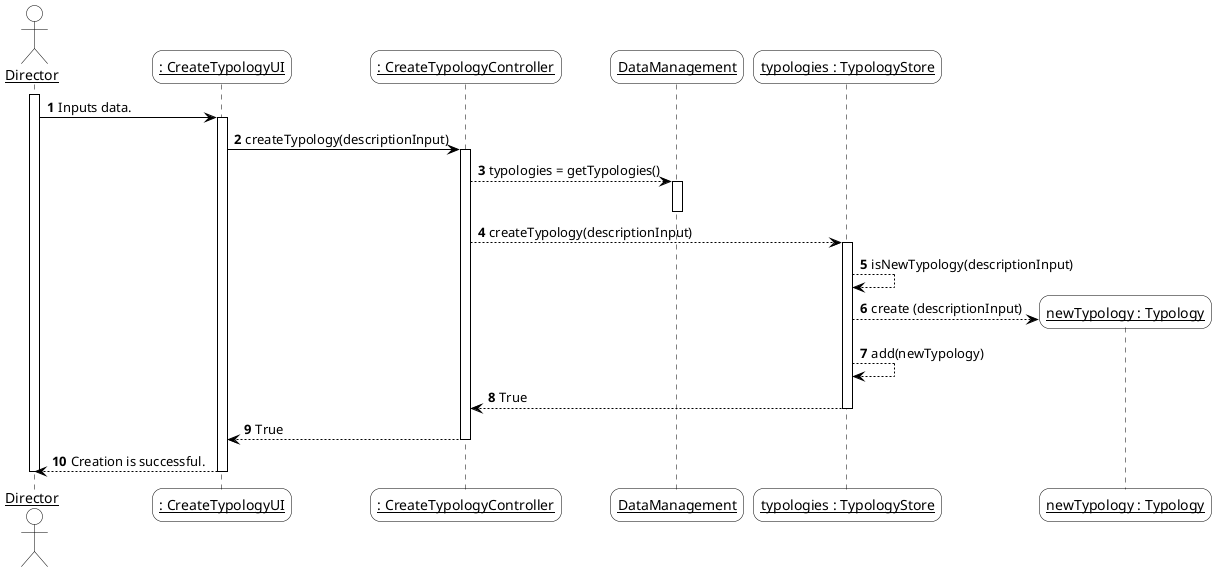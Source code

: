 @startuml
'https://plantuml.com/sequence-diagramskinparam sequenceArrowThickness 2
skinparam roundcorner 20
skinparam maxmessagesize 0
skinparam sequenceParticipant underline
skinparam sequence {
ArrowColor black
ActorBorderColor #black
LifeLineBorderColor black
LifeLineBackgroundColor white
ParticipantBorderColor black
ParticipantBackgroundColor #transparent
ParticipantFontName Aapex
ParticipantFontSize 14
ParticipantFontColor black
ActorBackgroundColor #transparent
ActorFontColor black
ActorFontSize 14
ActorFontName Aapex
}
autonumber

actor "Director" as Director

participant ": CreateTypologyUI" as UI
participant ": CreateTypologyController" as controller
participant DataManagement as dm
participant "typologies : TypologyStore" as ts

activate Director
    Director -> UI : Inputs data.
    activate UI
        UI -> controller : createTypology(descriptionInput)
        activate controller
            controller --> dm : typologies = getTypologies()
            activate dm
            deactivate dm
            controller --> ts : createTypology(descriptionInput)
            activate ts
            ts --> ts : isNewTypology(descriptionInput)
            create participant "newTypology : Typology" as newTypology
                ts --> newTypology : create (descriptionInput)
                ts --> ts : add(newTypology)
                ts --> controller : True
            deactivate ts
       controller --> UI : True
       deactivate controller
       UI --> Director : Creation is successful.
    deactivate UI
deactivate Director
@enduml